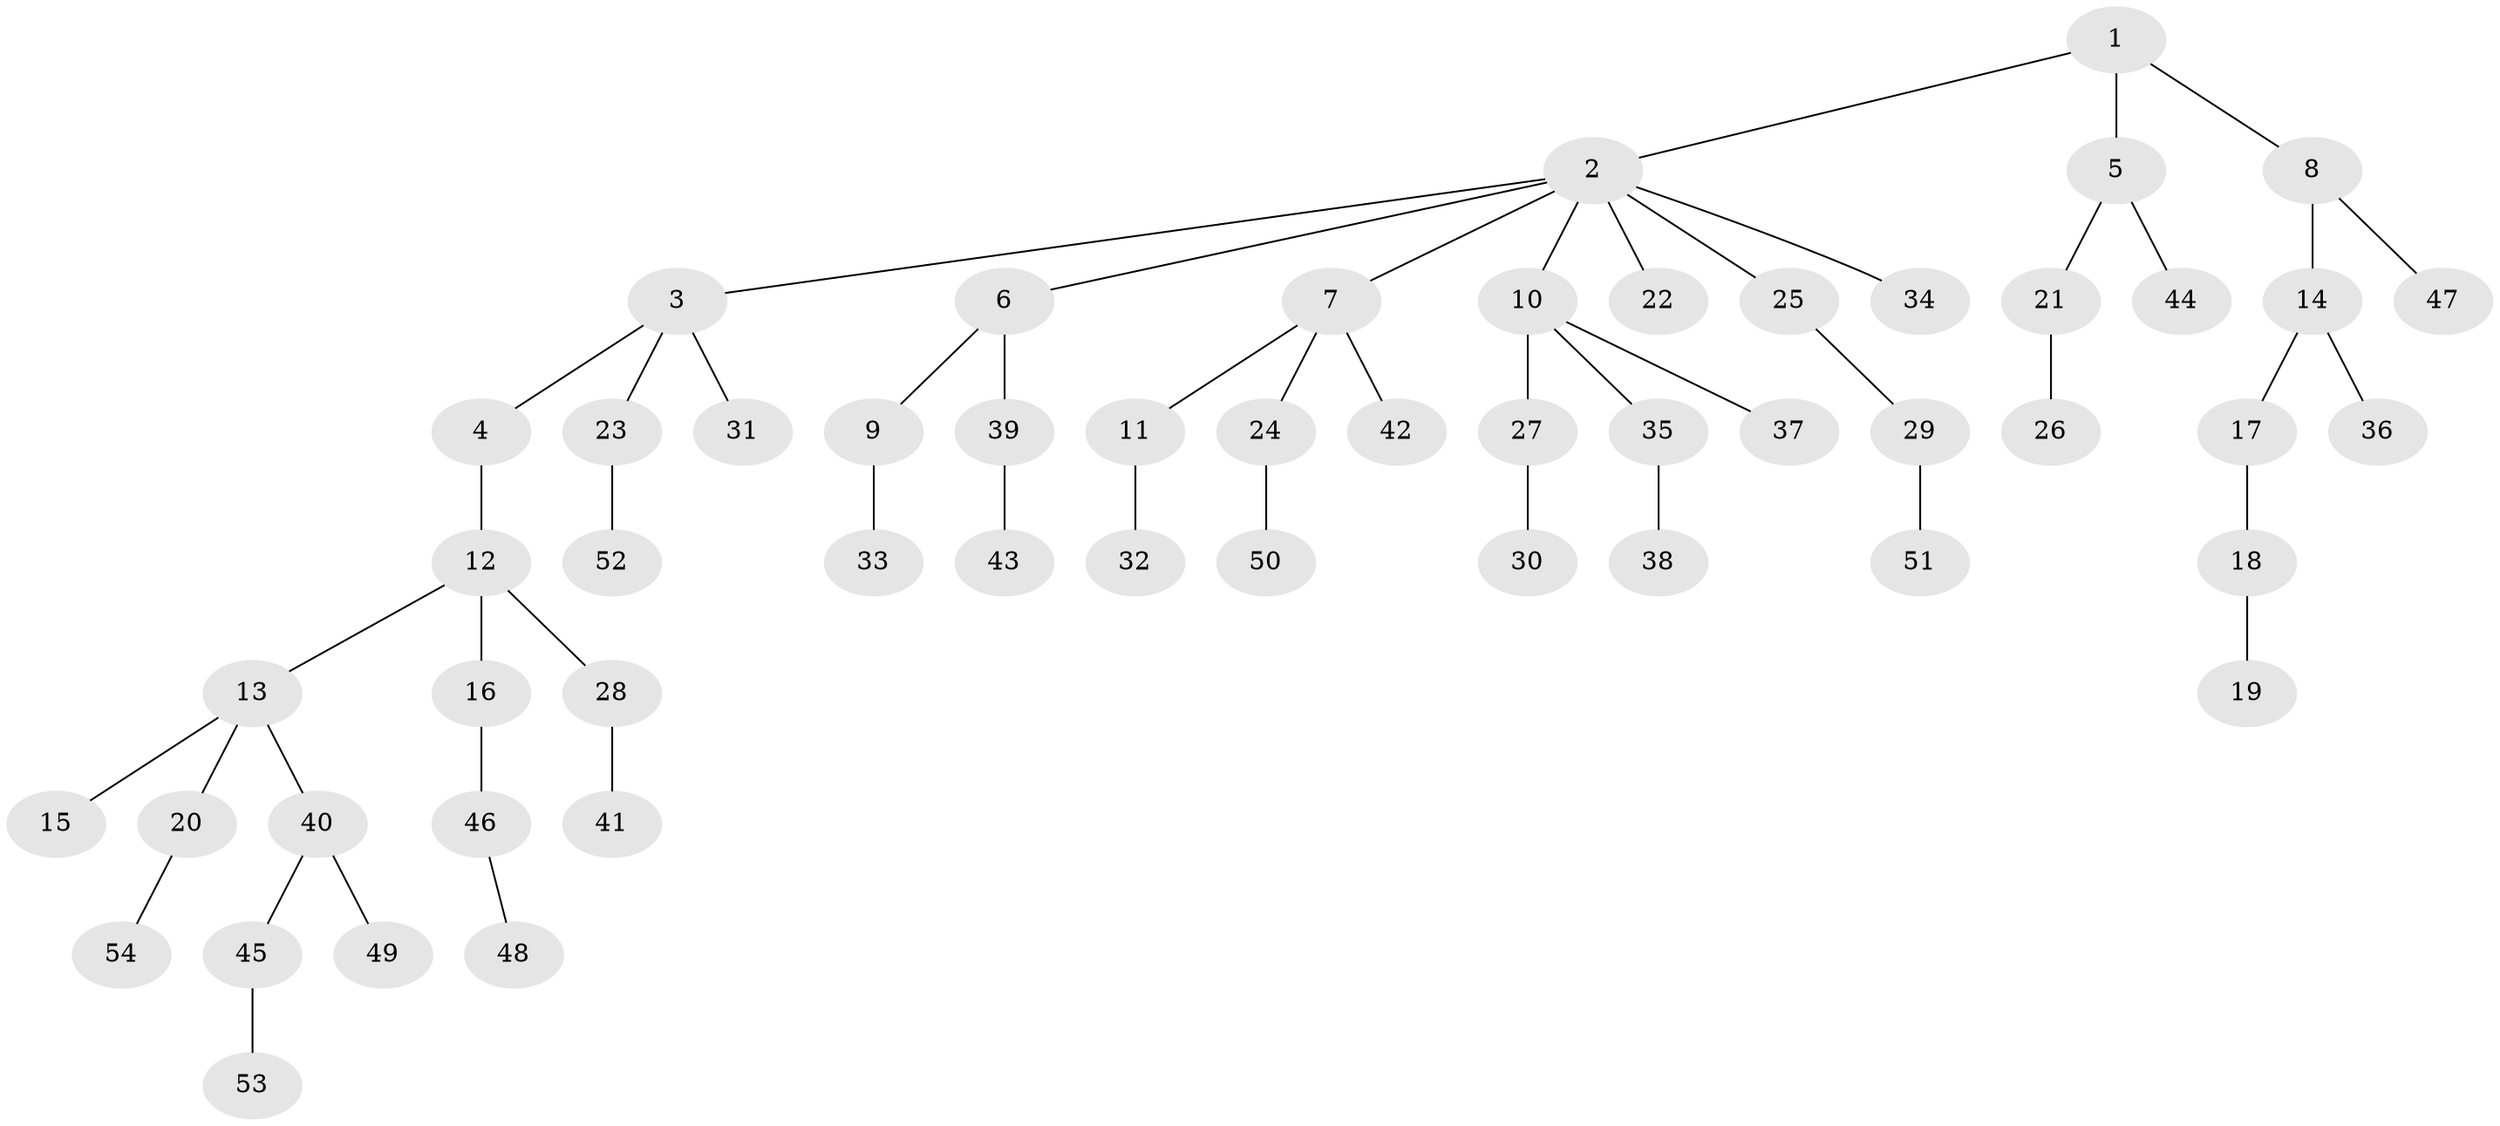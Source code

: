 // coarse degree distribution, {8: 0.0625, 2: 0.125, 1: 0.6875, 3: 0.0625, 4: 0.0625}
// Generated by graph-tools (version 1.1) at 2025/19/03/04/25 18:19:03]
// undirected, 54 vertices, 53 edges
graph export_dot {
graph [start="1"]
  node [color=gray90,style=filled];
  1;
  2;
  3;
  4;
  5;
  6;
  7;
  8;
  9;
  10;
  11;
  12;
  13;
  14;
  15;
  16;
  17;
  18;
  19;
  20;
  21;
  22;
  23;
  24;
  25;
  26;
  27;
  28;
  29;
  30;
  31;
  32;
  33;
  34;
  35;
  36;
  37;
  38;
  39;
  40;
  41;
  42;
  43;
  44;
  45;
  46;
  47;
  48;
  49;
  50;
  51;
  52;
  53;
  54;
  1 -- 2;
  1 -- 5;
  1 -- 8;
  2 -- 3;
  2 -- 6;
  2 -- 7;
  2 -- 10;
  2 -- 22;
  2 -- 25;
  2 -- 34;
  3 -- 4;
  3 -- 23;
  3 -- 31;
  4 -- 12;
  5 -- 21;
  5 -- 44;
  6 -- 9;
  6 -- 39;
  7 -- 11;
  7 -- 24;
  7 -- 42;
  8 -- 14;
  8 -- 47;
  9 -- 33;
  10 -- 27;
  10 -- 35;
  10 -- 37;
  11 -- 32;
  12 -- 13;
  12 -- 16;
  12 -- 28;
  13 -- 15;
  13 -- 20;
  13 -- 40;
  14 -- 17;
  14 -- 36;
  16 -- 46;
  17 -- 18;
  18 -- 19;
  20 -- 54;
  21 -- 26;
  23 -- 52;
  24 -- 50;
  25 -- 29;
  27 -- 30;
  28 -- 41;
  29 -- 51;
  35 -- 38;
  39 -- 43;
  40 -- 45;
  40 -- 49;
  45 -- 53;
  46 -- 48;
}
